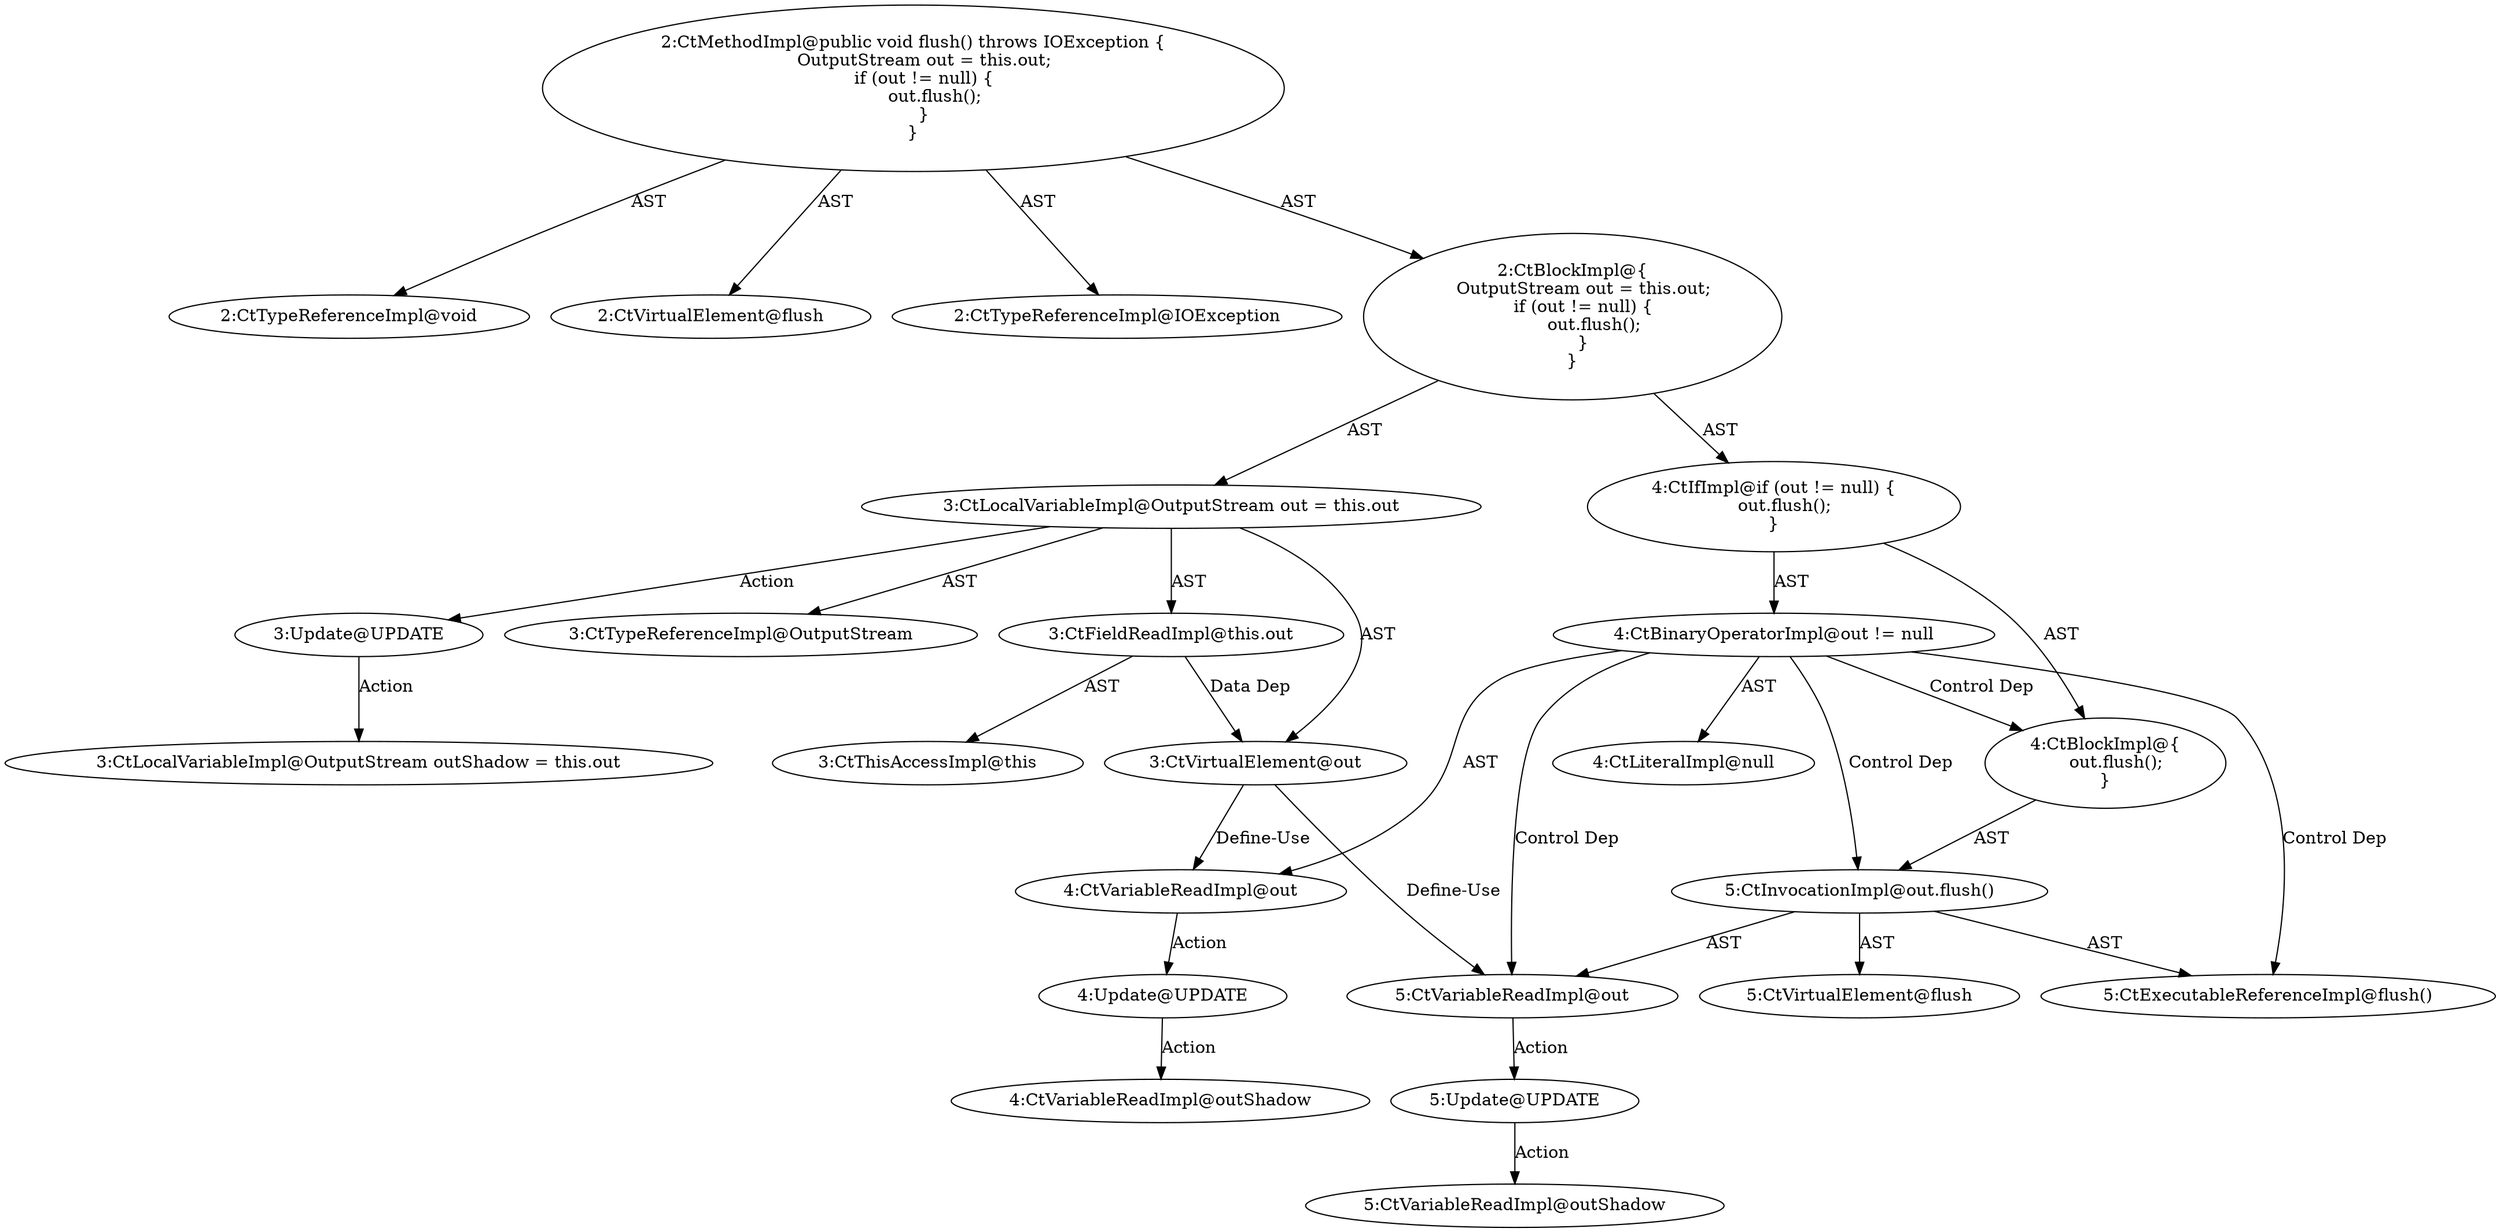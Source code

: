 digraph "flush#?" {
0 [label="2:CtTypeReferenceImpl@void" shape=ellipse]
1 [label="2:CtVirtualElement@flush" shape=ellipse]
2 [label="2:CtTypeReferenceImpl@IOException" shape=ellipse]
3 [label="3:CtTypeReferenceImpl@OutputStream" shape=ellipse]
4 [label="3:CtThisAccessImpl@this" shape=ellipse]
5 [label="3:CtFieldReadImpl@this.out" shape=ellipse]
6 [label="3:CtVirtualElement@out" shape=ellipse]
7 [label="3:CtLocalVariableImpl@OutputStream out = this.out" shape=ellipse]
8 [label="4:CtVariableReadImpl@out" shape=ellipse]
9 [label="4:CtLiteralImpl@null" shape=ellipse]
10 [label="4:CtBinaryOperatorImpl@out != null" shape=ellipse]
11 [label="5:CtExecutableReferenceImpl@flush()" shape=ellipse]
12 [label="5:CtVirtualElement@flush" shape=ellipse]
13 [label="5:CtVariableReadImpl@out" shape=ellipse]
14 [label="5:CtInvocationImpl@out.flush()" shape=ellipse]
15 [label="4:CtBlockImpl@\{
    out.flush();
\}" shape=ellipse]
16 [label="4:CtIfImpl@if (out != null) \{
    out.flush();
\}" shape=ellipse]
17 [label="2:CtBlockImpl@\{
    OutputStream out = this.out;
    if (out != null) \{
        out.flush();
    \}
\}" shape=ellipse]
18 [label="2:CtMethodImpl@public void flush() throws IOException \{
    OutputStream out = this.out;
    if (out != null) \{
        out.flush();
    \}
\}" shape=ellipse]
19 [label="3:Update@UPDATE" shape=ellipse]
20 [label="3:CtLocalVariableImpl@OutputStream outShadow = this.out" shape=ellipse]
21 [label="4:Update@UPDATE" shape=ellipse]
22 [label="4:CtVariableReadImpl@outShadow" shape=ellipse]
23 [label="5:Update@UPDATE" shape=ellipse]
24 [label="5:CtVariableReadImpl@outShadow" shape=ellipse]
5 -> 4 [label="AST"];
5 -> 6 [label="Data Dep"];
6 -> 8 [label="Define-Use"];
6 -> 13 [label="Define-Use"];
7 -> 6 [label="AST"];
7 -> 3 [label="AST"];
7 -> 5 [label="AST"];
7 -> 19 [label="Action"];
8 -> 21 [label="Action"];
10 -> 8 [label="AST"];
10 -> 9 [label="AST"];
10 -> 15 [label="Control Dep"];
10 -> 14 [label="Control Dep"];
10 -> 11 [label="Control Dep"];
10 -> 13 [label="Control Dep"];
13 -> 23 [label="Action"];
14 -> 12 [label="AST"];
14 -> 13 [label="AST"];
14 -> 11 [label="AST"];
15 -> 14 [label="AST"];
16 -> 10 [label="AST"];
16 -> 15 [label="AST"];
17 -> 7 [label="AST"];
17 -> 16 [label="AST"];
18 -> 1 [label="AST"];
18 -> 0 [label="AST"];
18 -> 2 [label="AST"];
18 -> 17 [label="AST"];
19 -> 20 [label="Action"];
21 -> 22 [label="Action"];
23 -> 24 [label="Action"];
}